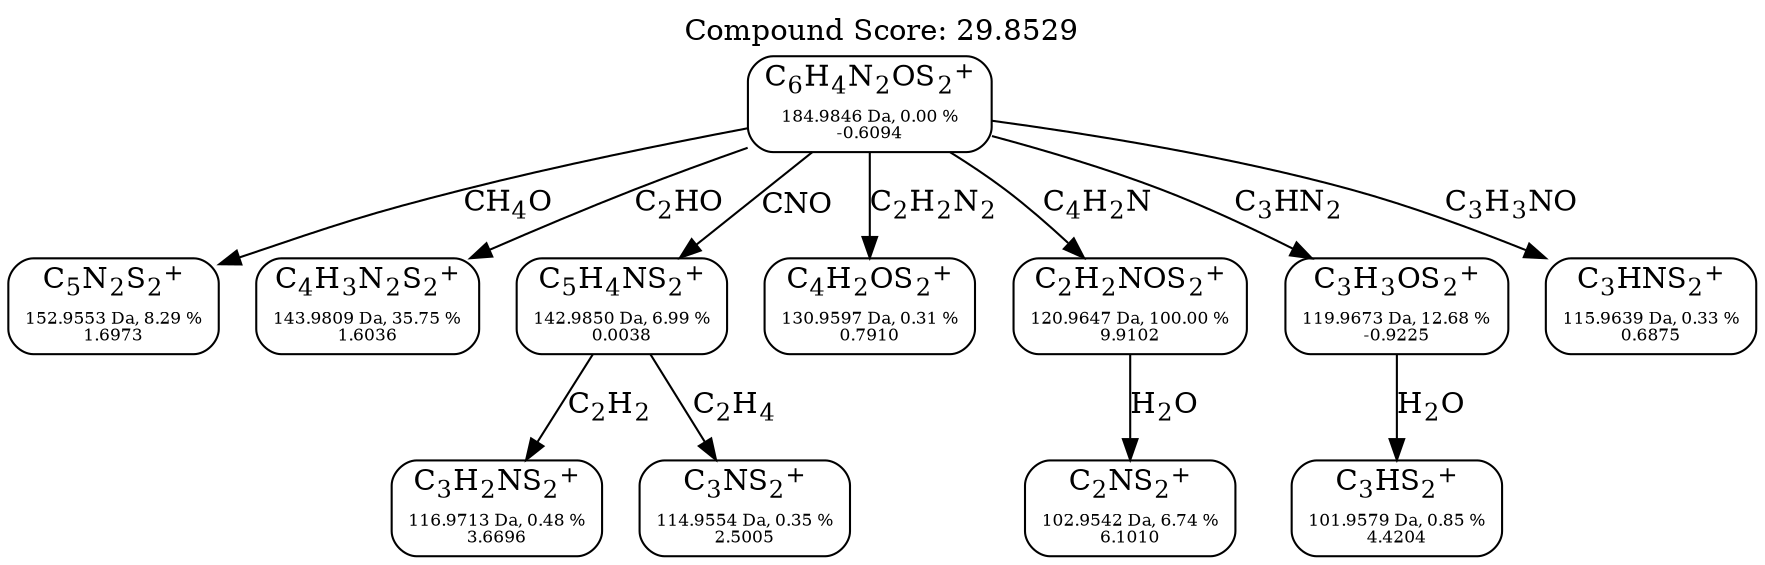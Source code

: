 strict digraph {
	node [shape=rect,style=rounded];
	labelloc="t";
	label="Compound Score: 29.8529";
	C6H5N2OS2 [label=<C<SUB>6</SUB>H<SUB>4</SUB>N<SUB>2</SUB>OS<SUB>2</SUB><SUP>+</SUP><FONT POINT-SIZE="8"><BR /> <BR />184.9846 Da, 0.00 %<BR />-0.6094</FONT>>];
	C5HN2S2 [label=<C<SUB>5</SUB>N<SUB>2</SUB>S<SUB>2</SUB><SUP>+</SUP><FONT POINT-SIZE="8"><BR /> <BR />152.9553 Da, 8.29 %<BR />1.6973</FONT>>];
	C4H4N2S2 [label=<C<SUB>4</SUB>H<SUB>3</SUB>N<SUB>2</SUB>S<SUB>2</SUB><SUP>+</SUP><FONT POINT-SIZE="8"><BR /> <BR />143.9809 Da, 35.75 %<BR />1.6036</FONT>>];
	C5H5NS2 [label=<C<SUB>5</SUB>H<SUB>4</SUB>NS<SUB>2</SUB><SUP>+</SUP><FONT POINT-SIZE="8"><BR /> <BR />142.9850 Da, 6.99 %<BR />0.0038</FONT>>];
	C4H3OS2 [label=<C<SUB>4</SUB>H<SUB>2</SUB>OS<SUB>2</SUB><SUP>+</SUP><FONT POINT-SIZE="8"><BR /> <BR />130.9597 Da, 0.31 %<BR />0.7910</FONT>>];
	C2H3NOS2 [label=<C<SUB>2</SUB>H<SUB>2</SUB>NOS<SUB>2</SUB><SUP>+</SUP><FONT POINT-SIZE="8"><BR /> <BR />120.9647 Da, 100.00 %<BR />9.9102</FONT>>];
	C3H4OS2 [label=<C<SUB>3</SUB>H<SUB>3</SUB>OS<SUB>2</SUB><SUP>+</SUP><FONT POINT-SIZE="8"><BR /> <BR />119.9673 Da, 12.68 %<BR />-0.9225</FONT>>];
	C3H3NS2 [label=<C<SUB>3</SUB>H<SUB>2</SUB>NS<SUB>2</SUB><SUP>+</SUP><FONT POINT-SIZE="8"><BR /> <BR />116.9713 Da, 0.48 %<BR />3.6696</FONT>>];
	C3H2NS2 [label=<C<SUB>3</SUB>HNS<SUB>2</SUB><SUP>+</SUP><FONT POINT-SIZE="8"><BR /> <BR />115.9639 Da, 0.33 %<BR />0.6875</FONT>>];
	C3HNS2 [label=<C<SUB>3</SUB>NS<SUB>2</SUB><SUP>+</SUP><FONT POINT-SIZE="8"><BR /> <BR />114.9554 Da, 0.35 %<BR />2.5005</FONT>>];
	C2HNS2 [label=<C<SUB>2</SUB>NS<SUB>2</SUB><SUP>+</SUP><FONT POINT-SIZE="8"><BR /> <BR />102.9542 Da, 6.74 %<BR />6.1010</FONT>>];
	C3H2S2 [label=<C<SUB>3</SUB>HS<SUB>2</SUB><SUP>+</SUP><FONT POINT-SIZE="8"><BR /> <BR />101.9579 Da, 0.85 %<BR />4.4204</FONT>>];

	C6H5N2OS2 -> C5HN2S2 [label=<CH<SUB>4</SUB>O>];
	C6H5N2OS2 -> C4H4N2S2 [label=<C<SUB>2</SUB>HO>];
	C6H5N2OS2 -> C5H5NS2 [label=<CNO>];
	C6H5N2OS2 -> C4H3OS2 [label=<C<SUB>2</SUB>H<SUB>2</SUB>N<SUB>2</SUB>>];
	C6H5N2OS2 -> C2H3NOS2 [label=<C<SUB>4</SUB>H<SUB>2</SUB>N>];
	C6H5N2OS2 -> C3H4OS2 [label=<C<SUB>3</SUB>HN<SUB>2</SUB>>];
	C5H5NS2 -> C3H3NS2 [label=<C<SUB>2</SUB>H<SUB>2</SUB>>];
	C6H5N2OS2 -> C3H2NS2 [label=<C<SUB>3</SUB>H<SUB>3</SUB>NO>];
	C5H5NS2 -> C3HNS2 [label=<C<SUB>2</SUB>H<SUB>4</SUB>>];
	C2H3NOS2 -> C2HNS2 [label=<H<SUB>2</SUB>O>];
	C3H4OS2 -> C3H2S2 [label=<H<SUB>2</SUB>O>];
}